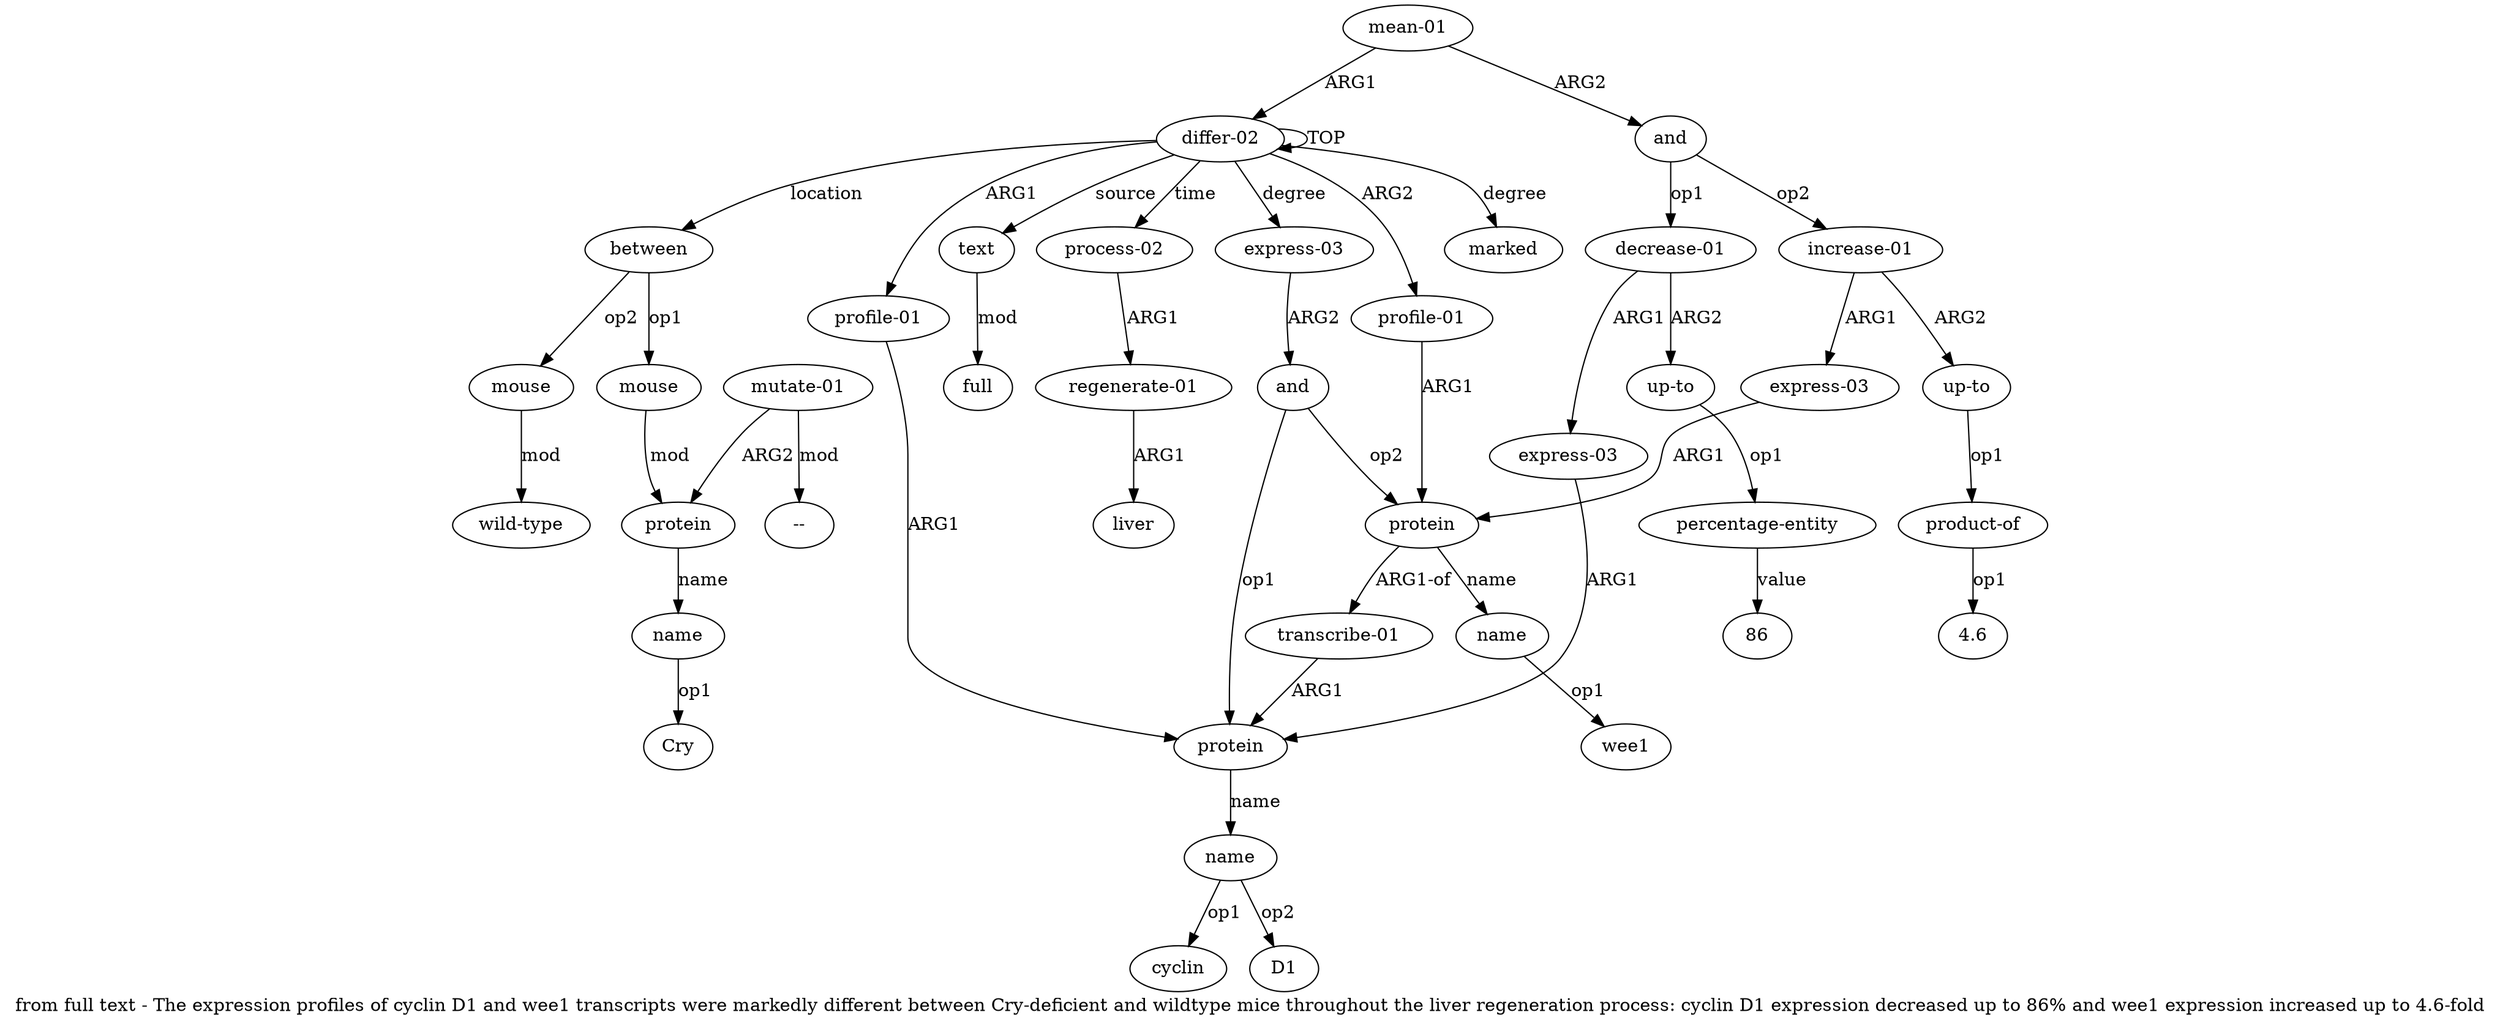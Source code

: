 digraph  {
	graph [label="from full text - The expression profiles of cyclin D1 and wee1 transcripts were markedly different between Cry-deficient and wildtype \
mice throughout the liver regeneration process: cyclin D1 expression decreased up to 86% and wee1 expression increased up to 4.6-fold"];
	node [label="\N"];
	a20	 [color=black,
		gold_ind=20,
		gold_label=liver,
		label=liver,
		test_ind=20,
		test_label=liver];
	a21	 [color=black,
		gold_ind=21,
		gold_label="mean-01",
		label="mean-01",
		test_ind=21,
		test_label="mean-01"];
	a22	 [color=black,
		gold_ind=22,
		gold_label=and,
		label=and,
		test_ind=22,
		test_label=and];
	a21 -> a22 [key=0,
	color=black,
	gold_label=ARG2,
	label=ARG2,
	test_label=ARG2];
a0 [color=black,
	gold_ind=0,
	gold_label="differ-02",
	label="differ-02",
	test_ind=0,
	test_label="differ-02"];
a21 -> a0 [key=0,
color=black,
gold_label=ARG1,
label=ARG1,
test_label=ARG1];
a23 [color=black,
gold_ind=23,
gold_label="decrease-01",
label="decrease-01",
test_ind=23,
test_label="decrease-01"];
a22 -> a23 [key=0,
color=black,
gold_label=op1,
label=op1,
test_label=op1];
a27 [color=black,
gold_ind=27,
gold_label="increase-01",
label="increase-01",
test_ind=27,
test_label="increase-01"];
a22 -> a27 [key=0,
color=black,
gold_label=op2,
label=op2,
test_label=op2];
a24 [color=black,
gold_ind=24,
gold_label="express-03",
label="express-03",
test_ind=24,
test_label="express-03"];
a23 -> a24 [key=0,
color=black,
gold_label=ARG1,
label=ARG1,
test_label=ARG1];
a25 [color=black,
gold_ind=25,
gold_label="up-to",
label="up-to",
test_ind=25,
test_label="up-to"];
a23 -> a25 [key=0,
color=black,
gold_label=ARG2,
label=ARG2,
test_label=ARG2];
a2 [color=black,
gold_ind=2,
gold_label=protein,
label=protein,
test_ind=2,
test_label=protein];
a24 -> a2 [key=0,
color=black,
gold_label=ARG1,
label=ARG1,
test_label=ARG1];
a26 [color=black,
gold_ind=26,
gold_label="percentage-entity",
label="percentage-entity",
test_ind=26,
test_label="percentage-entity"];
a25 -> a26 [key=0,
color=black,
gold_label=op1,
label=op1,
test_label=op1];
"a26 86" [color=black,
gold_ind=-1,
gold_label=86,
label=86,
test_ind=-1,
test_label=86];
a26 -> "a26 86" [key=0,
color=black,
gold_label=value,
label=value,
test_label=value];
a28 [color=black,
gold_ind=28,
gold_label="express-03",
label="express-03",
test_ind=28,
test_label="express-03"];
a27 -> a28 [key=0,
color=black,
gold_label=ARG1,
label=ARG1,
test_label=ARG1];
a29 [color=black,
gold_ind=29,
gold_label="up-to",
label="up-to",
test_ind=29,
test_label="up-to"];
a27 -> a29 [key=0,
color=black,
gold_label=ARG2,
label=ARG2,
test_label=ARG2];
a6 [color=black,
gold_ind=6,
gold_label=protein,
label=protein,
test_ind=6,
test_label=protein];
a28 -> a6 [key=0,
color=black,
gold_label=ARG1,
label=ARG1,
test_label=ARG1];
a30 [color=black,
gold_ind=30,
gold_label="product-of",
label="product-of",
test_ind=30,
test_label="product-of"];
a29 -> a30 [key=0,
color=black,
gold_label=op1,
label=op1,
test_label=op1];
a31 [color=black,
gold_ind=31,
gold_label=text,
label=text,
test_ind=31,
test_label=text];
a32 [color=black,
gold_ind=32,
gold_label=full,
label=full,
test_ind=32,
test_label=full];
a31 -> a32 [key=0,
color=black,
gold_label=mod,
label=mod,
test_label=mod];
"a30 4.6" [color=black,
gold_ind=-1,
gold_label=4.6,
label=4.6,
test_ind=-1,
test_label=4.6];
a30 -> "a30 4.6" [key=0,
color=black,
gold_label=op1,
label=op1,
test_label=op1];
"a3 cyclin" [color=black,
gold_ind=-1,
gold_label=cyclin,
label=cyclin,
test_ind=-1,
test_label=cyclin];
"a14 Cry" [color=black,
gold_ind=-1,
gold_label=Cry,
label=Cry,
test_ind=-1,
test_label=Cry];
"a3 D1" [color=black,
gold_ind=-1,
gold_label=D1,
label=D1,
test_ind=-1,
test_label=D1];
"a7 wee1" [color=black,
gold_ind=-1,
gold_label=wee1,
label=wee1,
test_ind=-1,
test_label=wee1];
a15 [color=black,
gold_ind=15,
gold_label="mutate-01",
label="mutate-01",
test_ind=15,
test_label="mutate-01"];
a13 [color=black,
gold_ind=13,
gold_label=protein,
label=protein,
test_ind=13,
test_label=protein];
a15 -> a13 [key=0,
color=black,
gold_label=ARG2,
label=ARG2,
test_label=ARG2];
"a15 --" [color=black,
gold_ind=-1,
gold_label="--",
label="--",
test_ind=-1,
test_label="--"];
a15 -> "a15 --" [key=0,
color=black,
gold_label=mod,
label=mod,
test_label=mod];
a14 [color=black,
gold_ind=14,
gold_label=name,
label=name,
test_ind=14,
test_label=name];
a14 -> "a14 Cry" [key=0,
color=black,
gold_label=op1,
label=op1,
test_label=op1];
a17 [color=black,
gold_ind=17,
gold_label="wild-type",
label="wild-type",
test_ind=17,
test_label="wild-type"];
a16 [color=black,
gold_ind=16,
gold_label=mouse,
label=mouse,
test_ind=16,
test_label=mouse];
a16 -> a17 [key=0,
color=black,
gold_label=mod,
label=mod,
test_label=mod];
a11 [color=black,
gold_ind=11,
gold_label=between,
label=between,
test_ind=11,
test_label=between];
a11 -> a16 [key=0,
color=black,
gold_label=op2,
label=op2,
test_label=op2];
a12 [color=black,
gold_ind=12,
gold_label=mouse,
label=mouse,
test_ind=12,
test_label=mouse];
a11 -> a12 [key=0,
color=black,
gold_label=op1,
label=op1,
test_label=op1];
a10 [color=black,
gold_ind=10,
gold_label=marked,
label=marked,
test_ind=10,
test_label=marked];
a13 -> a14 [key=0,
color=black,
gold_label=name,
label=name,
test_label=name];
a12 -> a13 [key=0,
color=black,
gold_label=mod,
label=mod,
test_label=mod];
a19 [color=black,
gold_ind=19,
gold_label="regenerate-01",
label="regenerate-01",
test_ind=19,
test_label="regenerate-01"];
a19 -> a20 [key=0,
color=black,
gold_label=ARG1,
label=ARG1,
test_label=ARG1];
a18 [color=black,
gold_ind=18,
gold_label="process-02",
label="process-02",
test_ind=18,
test_label="process-02"];
a18 -> a19 [key=0,
color=black,
gold_label=ARG1,
label=ARG1,
test_label=ARG1];
a1 [color=black,
gold_ind=1,
gold_label="profile-01",
label="profile-01",
test_ind=1,
test_label="profile-01"];
a1 -> a2 [key=0,
color=black,
gold_label=ARG1,
label=ARG1,
test_label=ARG1];
a0 -> a31 [key=0,
color=black,
gold_label=source,
label=source,
test_label=source];
a0 -> a11 [key=0,
color=black,
gold_label=location,
label=location,
test_label=location];
a0 -> a10 [key=0,
color=black,
gold_label=degree,
label=degree,
test_label=degree];
a0 -> a18 [key=0,
color=black,
gold_label=time,
label=time,
test_label=time];
a0 -> a1 [key=0,
color=black,
gold_label=ARG1,
label=ARG1,
test_label=ARG1];
a0 -> a0 [key=0,
color=black,
gold_label=TOP,
label=TOP,
test_label=TOP];
a5 [color=black,
gold_ind=5,
gold_label="profile-01",
label="profile-01",
test_ind=5,
test_label="profile-01"];
a0 -> a5 [key=0,
color=black,
gold_label=ARG2,
label=ARG2,
test_label=ARG2];
a8 [color=black,
gold_ind=8,
gold_label="express-03",
label="express-03",
test_ind=8,
test_label="express-03"];
a0 -> a8 [key=0,
color=black,
gold_label=degree,
label=degree,
test_label=degree];
a3 [color=black,
gold_ind=3,
gold_label=name,
label=name,
test_ind=3,
test_label=name];
a3 -> "a3 cyclin" [key=0,
color=black,
gold_label=op1,
label=op1,
test_label=op1];
a3 -> "a3 D1" [key=0,
color=black,
gold_label=op2,
label=op2,
test_label=op2];
a2 -> a3 [key=0,
color=black,
gold_label=name,
label=name,
test_label=name];
a5 -> a6 [key=0,
color=black,
gold_label=ARG1,
label=ARG1,
test_label=ARG1];
a4 [color=black,
gold_ind=4,
gold_label="transcribe-01",
label="transcribe-01",
test_ind=4,
test_label="transcribe-01"];
a4 -> a2 [key=0,
color=black,
gold_label=ARG1,
label=ARG1,
test_label=ARG1];
a7 [color=black,
gold_ind=7,
gold_label=name,
label=name,
test_ind=7,
test_label=name];
a7 -> "a7 wee1" [key=0,
color=black,
gold_label=op1,
label=op1,
test_label=op1];
a6 -> a4 [key=0,
color=black,
gold_label="ARG1-of",
label="ARG1-of",
test_label="ARG1-of"];
a6 -> a7 [key=0,
color=black,
gold_label=name,
label=name,
test_label=name];
a9 [color=black,
gold_ind=9,
gold_label=and,
label=and,
test_ind=9,
test_label=and];
a9 -> a2 [key=0,
color=black,
gold_label=op1,
label=op1,
test_label=op1];
a9 -> a6 [key=0,
color=black,
gold_label=op2,
label=op2,
test_label=op2];
a8 -> a9 [key=0,
color=black,
gold_label=ARG2,
label=ARG2,
test_label=ARG2];
}

